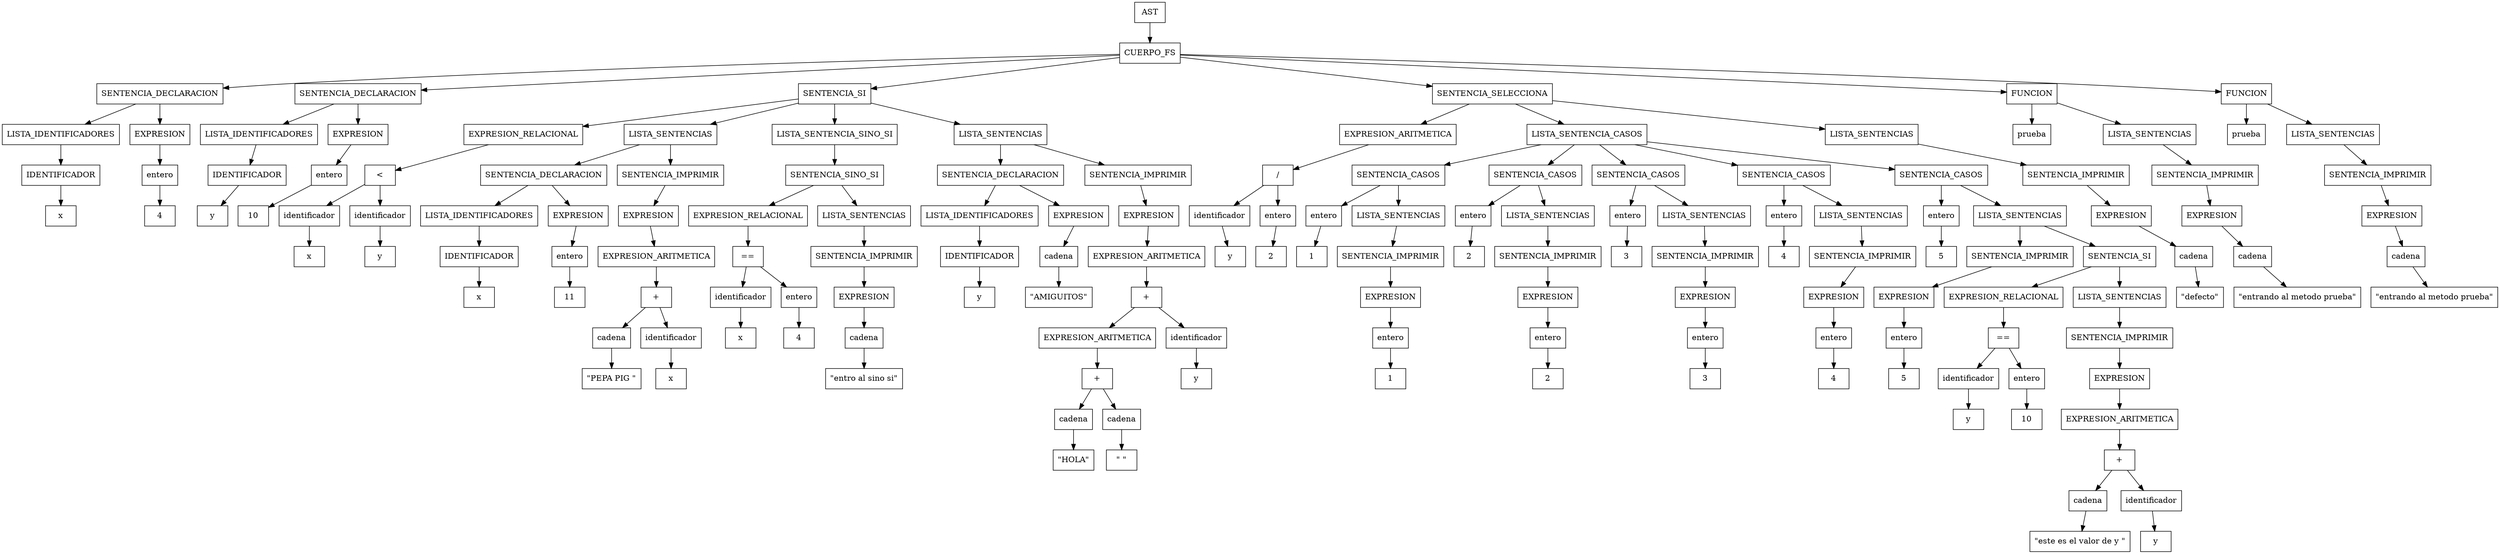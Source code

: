 Digraph G{
node[shape="box"]nodo0[label="AST"];
nodo1[label="CUERPO_FS"];
nodo0->nodo1;
nodo2[label="SENTENCIA_DECLARACION"];
nodo1->nodo2;
nodo3[label="LISTA_IDENTIFICADORES"];
nodo2->nodo3;
nodo4[label="IDENTIFICADOR"];
nodo3->nodo4;
nodo5[label="x"];
nodo4->nodo5;
nodo6[label="EXPRESION"];
nodo2->nodo6;
nodo7[label="entero"];
nodo6->nodo7;
nodo8[label="4"];
nodo7->nodo8;
nodo9[label="SENTENCIA_DECLARACION"];
nodo1->nodo9;
nodo10[label="LISTA_IDENTIFICADORES"];
nodo9->nodo10;
nodo11[label="IDENTIFICADOR"];
nodo10->nodo11;
nodo12[label="y"];
nodo11->nodo12;
nodo13[label="EXPRESION"];
nodo9->nodo13;
nodo14[label="entero"];
nodo13->nodo14;
nodo15[label="10"];
nodo14->nodo15;
nodo16[label="SENTENCIA_SI"];
nodo1->nodo16;
nodo17[label="EXPRESION_RELACIONAL"];
nodo16->nodo17;
nodo18[label="<"];
nodo17->nodo18;
nodo19[label="identificador"];
nodo18->nodo19;
nodo20[label="x"];
nodo19->nodo20;
nodo21[label="identificador"];
nodo18->nodo21;
nodo22[label="y"];
nodo21->nodo22;
nodo23[label="LISTA_SENTENCIAS"];
nodo16->nodo23;
nodo24[label="SENTENCIA_DECLARACION"];
nodo23->nodo24;
nodo25[label="LISTA_IDENTIFICADORES"];
nodo24->nodo25;
nodo26[label="IDENTIFICADOR"];
nodo25->nodo26;
nodo27[label="x"];
nodo26->nodo27;
nodo28[label="EXPRESION"];
nodo24->nodo28;
nodo29[label="entero"];
nodo28->nodo29;
nodo30[label="11"];
nodo29->nodo30;
nodo31[label="SENTENCIA_IMPRIMIR"];
nodo23->nodo31;
nodo32[label="EXPRESION"];
nodo31->nodo32;
nodo33[label="EXPRESION_ARITMETICA"];
nodo32->nodo33;
nodo34[label="+"];
nodo33->nodo34;
nodo35[label="cadena"];
nodo34->nodo35;
nodo36[label="\"PEPA PIG \""];
nodo35->nodo36;
nodo37[label="identificador"];
nodo34->nodo37;
nodo38[label="x"];
nodo37->nodo38;
nodo39[label="LISTA_SENTENCIA_SINO_SI"];
nodo16->nodo39;
nodo40[label="SENTENCIA_SINO_SI"];
nodo39->nodo40;
nodo41[label="EXPRESION_RELACIONAL"];
nodo40->nodo41;
nodo42[label="=="];
nodo41->nodo42;
nodo43[label="identificador"];
nodo42->nodo43;
nodo44[label="x"];
nodo43->nodo44;
nodo45[label="entero"];
nodo42->nodo45;
nodo46[label="4"];
nodo45->nodo46;
nodo47[label="LISTA_SENTENCIAS"];
nodo40->nodo47;
nodo48[label="SENTENCIA_IMPRIMIR"];
nodo47->nodo48;
nodo49[label="EXPRESION"];
nodo48->nodo49;
nodo50[label="cadena"];
nodo49->nodo50;
nodo51[label="\"entro al sino si\""];
nodo50->nodo51;
nodo52[label="LISTA_SENTENCIAS"];
nodo16->nodo52;
nodo53[label="SENTENCIA_DECLARACION"];
nodo52->nodo53;
nodo54[label="LISTA_IDENTIFICADORES"];
nodo53->nodo54;
nodo55[label="IDENTIFICADOR"];
nodo54->nodo55;
nodo56[label="y"];
nodo55->nodo56;
nodo57[label="EXPRESION"];
nodo53->nodo57;
nodo58[label="cadena"];
nodo57->nodo58;
nodo59[label="\"AMIGUITOS\""];
nodo58->nodo59;
nodo60[label="SENTENCIA_IMPRIMIR"];
nodo52->nodo60;
nodo61[label="EXPRESION"];
nodo60->nodo61;
nodo62[label="EXPRESION_ARITMETICA"];
nodo61->nodo62;
nodo63[label="+"];
nodo62->nodo63;
nodo64[label="EXPRESION_ARITMETICA"];
nodo63->nodo64;
nodo65[label="+"];
nodo64->nodo65;
nodo66[label="cadena"];
nodo65->nodo66;
nodo67[label="\"HOLA\""];
nodo66->nodo67;
nodo68[label="cadena"];
nodo65->nodo68;
nodo69[label="\" \""];
nodo68->nodo69;
nodo70[label="identificador"];
nodo63->nodo70;
nodo71[label="y"];
nodo70->nodo71;
nodo72[label="SENTENCIA_SELECCIONA"];
nodo1->nodo72;
nodo73[label="EXPRESION_ARITMETICA"];
nodo72->nodo73;
nodo74[label="/"];
nodo73->nodo74;
nodo75[label="identificador"];
nodo74->nodo75;
nodo76[label="y"];
nodo75->nodo76;
nodo77[label="entero"];
nodo74->nodo77;
nodo78[label="2"];
nodo77->nodo78;
nodo79[label="LISTA_SENTENCIA_CASOS"];
nodo72->nodo79;
nodo80[label="SENTENCIA_CASOS"];
nodo79->nodo80;
nodo81[label="entero"];
nodo80->nodo81;
nodo82[label="1"];
nodo81->nodo82;
nodo83[label="LISTA_SENTENCIAS"];
nodo80->nodo83;
nodo84[label="SENTENCIA_IMPRIMIR"];
nodo83->nodo84;
nodo85[label="EXPRESION"];
nodo84->nodo85;
nodo86[label="entero"];
nodo85->nodo86;
nodo87[label="1"];
nodo86->nodo87;
nodo88[label="SENTENCIA_CASOS"];
nodo79->nodo88;
nodo89[label="entero"];
nodo88->nodo89;
nodo90[label="2"];
nodo89->nodo90;
nodo91[label="LISTA_SENTENCIAS"];
nodo88->nodo91;
nodo92[label="SENTENCIA_IMPRIMIR"];
nodo91->nodo92;
nodo93[label="EXPRESION"];
nodo92->nodo93;
nodo94[label="entero"];
nodo93->nodo94;
nodo95[label="2"];
nodo94->nodo95;
nodo96[label="SENTENCIA_CASOS"];
nodo79->nodo96;
nodo97[label="entero"];
nodo96->nodo97;
nodo98[label="3"];
nodo97->nodo98;
nodo99[label="LISTA_SENTENCIAS"];
nodo96->nodo99;
nodo100[label="SENTENCIA_IMPRIMIR"];
nodo99->nodo100;
nodo101[label="EXPRESION"];
nodo100->nodo101;
nodo102[label="entero"];
nodo101->nodo102;
nodo103[label="3"];
nodo102->nodo103;
nodo104[label="SENTENCIA_CASOS"];
nodo79->nodo104;
nodo105[label="entero"];
nodo104->nodo105;
nodo106[label="4"];
nodo105->nodo106;
nodo107[label="LISTA_SENTENCIAS"];
nodo104->nodo107;
nodo108[label="SENTENCIA_IMPRIMIR"];
nodo107->nodo108;
nodo109[label="EXPRESION"];
nodo108->nodo109;
nodo110[label="entero"];
nodo109->nodo110;
nodo111[label="4"];
nodo110->nodo111;
nodo112[label="SENTENCIA_CASOS"];
nodo79->nodo112;
nodo113[label="entero"];
nodo112->nodo113;
nodo114[label="5"];
nodo113->nodo114;
nodo115[label="LISTA_SENTENCIAS"];
nodo112->nodo115;
nodo116[label="SENTENCIA_IMPRIMIR"];
nodo115->nodo116;
nodo117[label="EXPRESION"];
nodo116->nodo117;
nodo118[label="entero"];
nodo117->nodo118;
nodo119[label="5"];
nodo118->nodo119;
nodo120[label="SENTENCIA_SI"];
nodo115->nodo120;
nodo121[label="EXPRESION_RELACIONAL"];
nodo120->nodo121;
nodo122[label="=="];
nodo121->nodo122;
nodo123[label="identificador"];
nodo122->nodo123;
nodo124[label="y"];
nodo123->nodo124;
nodo125[label="entero"];
nodo122->nodo125;
nodo126[label="10"];
nodo125->nodo126;
nodo127[label="LISTA_SENTENCIAS"];
nodo120->nodo127;
nodo128[label="SENTENCIA_IMPRIMIR"];
nodo127->nodo128;
nodo129[label="EXPRESION"];
nodo128->nodo129;
nodo130[label="EXPRESION_ARITMETICA"];
nodo129->nodo130;
nodo131[label="+"];
nodo130->nodo131;
nodo132[label="cadena"];
nodo131->nodo132;
nodo133[label="\"este es el valor de y \""];
nodo132->nodo133;
nodo134[label="identificador"];
nodo131->nodo134;
nodo135[label="y"];
nodo134->nodo135;
nodo136[label="LISTA_SENTENCIAS"];
nodo72->nodo136;
nodo137[label="SENTENCIA_IMPRIMIR"];
nodo136->nodo137;
nodo138[label="EXPRESION"];
nodo137->nodo138;
nodo139[label="cadena"];
nodo138->nodo139;
nodo140[label="\"defecto\""];
nodo139->nodo140;
nodo141[label="FUNCION"];
nodo1->nodo141;
nodo142[label="prueba"];
nodo141->nodo142;
nodo143[label="LISTA_SENTENCIAS"];
nodo141->nodo143;
nodo144[label="SENTENCIA_IMPRIMIR"];
nodo143->nodo144;
nodo145[label="EXPRESION"];
nodo144->nodo145;
nodo146[label="cadena"];
nodo145->nodo146;
nodo147[label="\"entrando al metodo prueba\""];
nodo146->nodo147;
nodo148[label="FUNCION"];
nodo1->nodo148;
nodo149[label="prueba"];
nodo148->nodo149;
nodo150[label="LISTA_SENTENCIAS"];
nodo148->nodo150;
nodo151[label="SENTENCIA_IMPRIMIR"];
nodo150->nodo151;
nodo152[label="EXPRESION"];
nodo151->nodo152;
nodo153[label="cadena"];
nodo152->nodo153;
nodo154[label="\"entrando al metodo prueba\""];
nodo153->nodo154;
}
